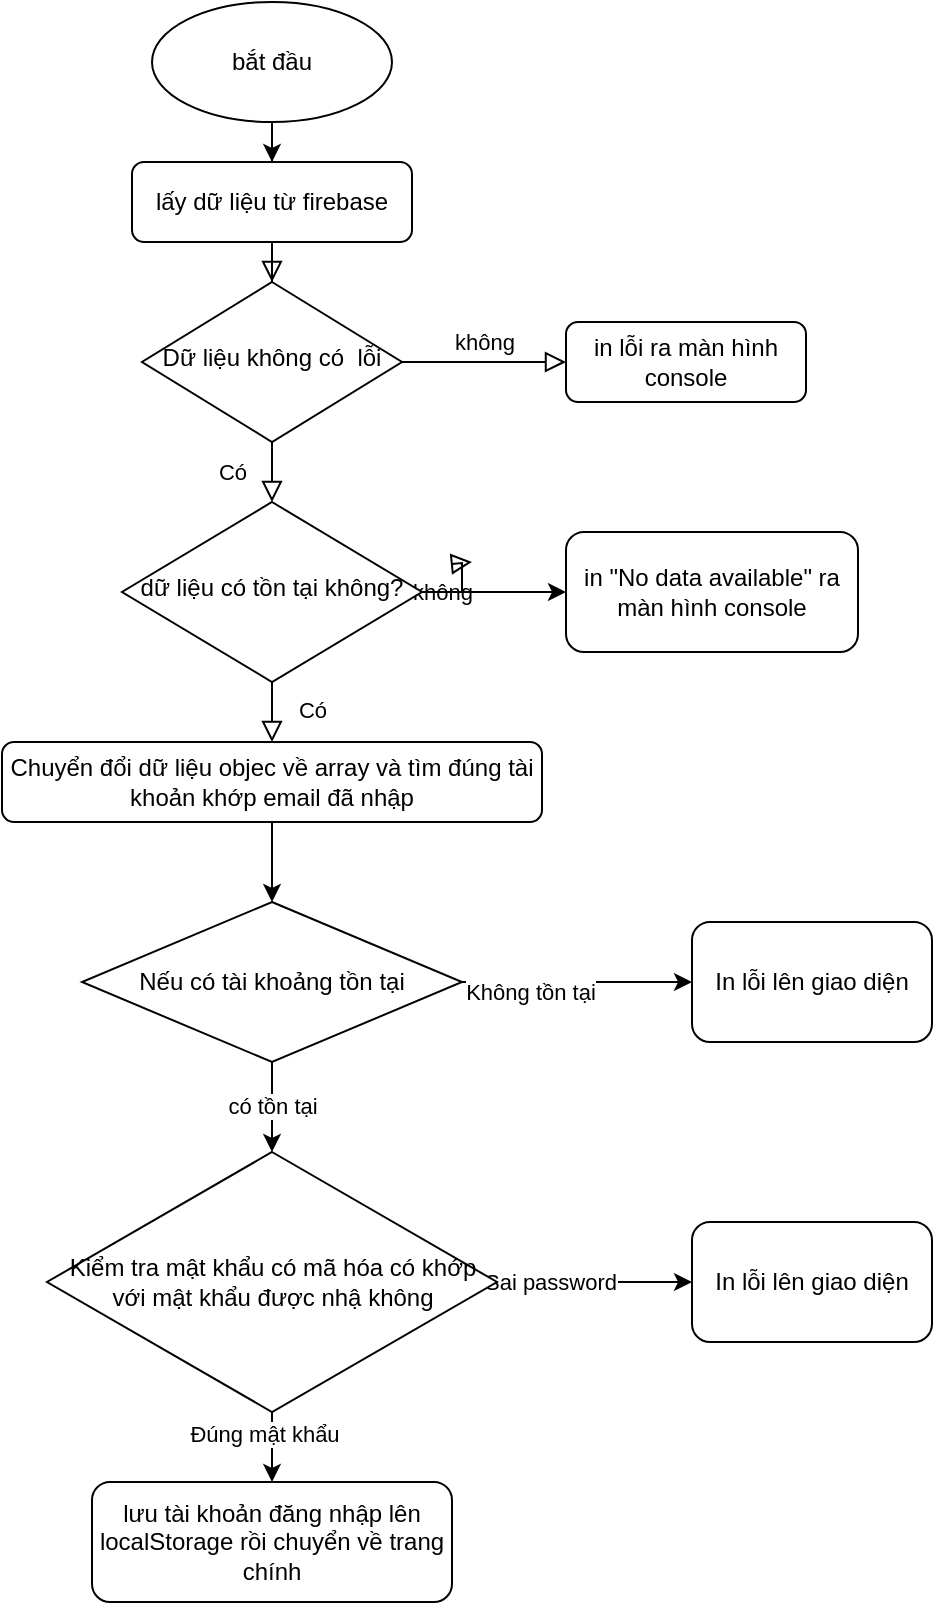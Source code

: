 <mxfile version="24.6.4" type="github">
  <diagram id="C5RBs43oDa-KdzZeNtuy" name="Page-1">
    <mxGraphModel dx="884" dy="983" grid="1" gridSize="10" guides="1" tooltips="1" connect="1" arrows="1" fold="1" page="1" pageScale="1" pageWidth="827" pageHeight="1169" math="0" shadow="0">
      <root>
        <mxCell id="WIyWlLk6GJQsqaUBKTNV-0" />
        <mxCell id="WIyWlLk6GJQsqaUBKTNV-1" parent="WIyWlLk6GJQsqaUBKTNV-0" />
        <mxCell id="WIyWlLk6GJQsqaUBKTNV-2" value="" style="rounded=0;html=1;jettySize=auto;orthogonalLoop=1;fontSize=11;endArrow=block;endFill=0;endSize=8;strokeWidth=1;shadow=0;labelBackgroundColor=none;edgeStyle=orthogonalEdgeStyle;" parent="WIyWlLk6GJQsqaUBKTNV-1" source="WIyWlLk6GJQsqaUBKTNV-3" target="WIyWlLk6GJQsqaUBKTNV-6" edge="1">
          <mxGeometry relative="1" as="geometry" />
        </mxCell>
        <mxCell id="WIyWlLk6GJQsqaUBKTNV-3" value="lấy dữ liệu từ firebase" style="rounded=1;whiteSpace=wrap;html=1;fontSize=12;glass=0;strokeWidth=1;shadow=0;" parent="WIyWlLk6GJQsqaUBKTNV-1" vertex="1">
          <mxGeometry x="150" y="130" width="140" height="40" as="geometry" />
        </mxCell>
        <mxCell id="WIyWlLk6GJQsqaUBKTNV-4" value="Có" style="rounded=0;html=1;jettySize=auto;orthogonalLoop=1;fontSize=11;endArrow=block;endFill=0;endSize=8;strokeWidth=1;shadow=0;labelBackgroundColor=none;edgeStyle=orthogonalEdgeStyle;" parent="WIyWlLk6GJQsqaUBKTNV-1" source="WIyWlLk6GJQsqaUBKTNV-6" target="WIyWlLk6GJQsqaUBKTNV-10" edge="1">
          <mxGeometry y="20" relative="1" as="geometry">
            <mxPoint as="offset" />
          </mxGeometry>
        </mxCell>
        <mxCell id="WIyWlLk6GJQsqaUBKTNV-5" value="không" style="edgeStyle=orthogonalEdgeStyle;rounded=0;html=1;jettySize=auto;orthogonalLoop=1;fontSize=11;endArrow=block;endFill=0;endSize=8;strokeWidth=1;shadow=0;labelBackgroundColor=none;" parent="WIyWlLk6GJQsqaUBKTNV-1" source="WIyWlLk6GJQsqaUBKTNV-6" target="WIyWlLk6GJQsqaUBKTNV-7" edge="1">
          <mxGeometry y="10" relative="1" as="geometry">
            <mxPoint as="offset" />
          </mxGeometry>
        </mxCell>
        <mxCell id="WIyWlLk6GJQsqaUBKTNV-6" value="Dữ liệu không có&amp;nbsp; lỗi" style="rhombus;whiteSpace=wrap;html=1;shadow=0;fontFamily=Helvetica;fontSize=12;align=center;strokeWidth=1;spacing=6;spacingTop=-4;" parent="WIyWlLk6GJQsqaUBKTNV-1" vertex="1">
          <mxGeometry x="155" y="190" width="130" height="80" as="geometry" />
        </mxCell>
        <mxCell id="WIyWlLk6GJQsqaUBKTNV-7" value="in lỗi ra màn hình console" style="rounded=1;whiteSpace=wrap;html=1;fontSize=12;glass=0;strokeWidth=1;shadow=0;" parent="WIyWlLk6GJQsqaUBKTNV-1" vertex="1">
          <mxGeometry x="367" y="210" width="120" height="40" as="geometry" />
        </mxCell>
        <mxCell id="WIyWlLk6GJQsqaUBKTNV-8" value="Có" style="rounded=0;html=1;jettySize=auto;orthogonalLoop=1;fontSize=11;endArrow=block;endFill=0;endSize=8;strokeWidth=1;shadow=0;labelBackgroundColor=none;edgeStyle=orthogonalEdgeStyle;" parent="WIyWlLk6GJQsqaUBKTNV-1" source="WIyWlLk6GJQsqaUBKTNV-10" target="WIyWlLk6GJQsqaUBKTNV-11" edge="1">
          <mxGeometry x="0.333" y="20" relative="1" as="geometry">
            <mxPoint as="offset" />
          </mxGeometry>
        </mxCell>
        <mxCell id="WIyWlLk6GJQsqaUBKTNV-9" value="không" style="edgeStyle=orthogonalEdgeStyle;rounded=0;html=1;jettySize=auto;orthogonalLoop=1;fontSize=11;endArrow=block;endFill=0;endSize=8;strokeWidth=1;shadow=0;labelBackgroundColor=none;" parent="WIyWlLk6GJQsqaUBKTNV-1" source="WIyWlLk6GJQsqaUBKTNV-10" edge="1">
          <mxGeometry y="10" relative="1" as="geometry">
            <mxPoint as="offset" />
            <mxPoint x="320" y="330" as="targetPoint" />
          </mxGeometry>
        </mxCell>
        <mxCell id="Z07DyPD64zbY8K0dD9q9-3" style="edgeStyle=orthogonalEdgeStyle;rounded=0;orthogonalLoop=1;jettySize=auto;html=1;" edge="1" parent="WIyWlLk6GJQsqaUBKTNV-1" source="WIyWlLk6GJQsqaUBKTNV-10" target="Z07DyPD64zbY8K0dD9q9-4">
          <mxGeometry relative="1" as="geometry">
            <mxPoint x="350" y="335" as="targetPoint" />
          </mxGeometry>
        </mxCell>
        <mxCell id="WIyWlLk6GJQsqaUBKTNV-10" value="dữ liệu có tồn tại không?" style="rhombus;whiteSpace=wrap;html=1;shadow=0;fontFamily=Helvetica;fontSize=12;align=center;strokeWidth=1;spacing=6;spacingTop=-4;" parent="WIyWlLk6GJQsqaUBKTNV-1" vertex="1">
          <mxGeometry x="145" y="300" width="150" height="90" as="geometry" />
        </mxCell>
        <mxCell id="Z07DyPD64zbY8K0dD9q9-6" value="" style="edgeStyle=orthogonalEdgeStyle;rounded=0;orthogonalLoop=1;jettySize=auto;html=1;" edge="1" parent="WIyWlLk6GJQsqaUBKTNV-1" source="WIyWlLk6GJQsqaUBKTNV-11" target="Z07DyPD64zbY8K0dD9q9-5">
          <mxGeometry relative="1" as="geometry" />
        </mxCell>
        <mxCell id="WIyWlLk6GJQsqaUBKTNV-11" value="Chuyển đổi dữ liệu objec về array và tìm đúng tài khoản khớp email đã nhập" style="rounded=1;whiteSpace=wrap;html=1;fontSize=12;glass=0;strokeWidth=1;shadow=0;" parent="WIyWlLk6GJQsqaUBKTNV-1" vertex="1">
          <mxGeometry x="85" y="420" width="270" height="40" as="geometry" />
        </mxCell>
        <mxCell id="Z07DyPD64zbY8K0dD9q9-1" value="" style="edgeStyle=orthogonalEdgeStyle;rounded=0;orthogonalLoop=1;jettySize=auto;html=1;" edge="1" parent="WIyWlLk6GJQsqaUBKTNV-1" source="Z07DyPD64zbY8K0dD9q9-0" target="WIyWlLk6GJQsqaUBKTNV-3">
          <mxGeometry relative="1" as="geometry" />
        </mxCell>
        <mxCell id="Z07DyPD64zbY8K0dD9q9-0" value="bắt đầu" style="ellipse;whiteSpace=wrap;html=1;strokeColor=#000000;" vertex="1" parent="WIyWlLk6GJQsqaUBKTNV-1">
          <mxGeometry x="160" y="50" width="120" height="60" as="geometry" />
        </mxCell>
        <mxCell id="Z07DyPD64zbY8K0dD9q9-4" value="in &quot;No data available&quot; ra màn hình console" style="rounded=1;whiteSpace=wrap;html=1;" vertex="1" parent="WIyWlLk6GJQsqaUBKTNV-1">
          <mxGeometry x="367" y="315" width="146" height="60" as="geometry" />
        </mxCell>
        <mxCell id="Z07DyPD64zbY8K0dD9q9-8" value="" style="edgeStyle=orthogonalEdgeStyle;rounded=0;orthogonalLoop=1;jettySize=auto;html=1;" edge="1" parent="WIyWlLk6GJQsqaUBKTNV-1" source="Z07DyPD64zbY8K0dD9q9-5" target="Z07DyPD64zbY8K0dD9q9-7">
          <mxGeometry relative="1" as="geometry" />
        </mxCell>
        <mxCell id="Z07DyPD64zbY8K0dD9q9-9" value="Không tồn tại" style="edgeLabel;html=1;align=center;verticalAlign=middle;resizable=0;points=[];" vertex="1" connectable="0" parent="Z07DyPD64zbY8K0dD9q9-8">
          <mxGeometry x="-0.409" y="-5" relative="1" as="geometry">
            <mxPoint as="offset" />
          </mxGeometry>
        </mxCell>
        <mxCell id="Z07DyPD64zbY8K0dD9q9-11" value="" style="edgeStyle=orthogonalEdgeStyle;rounded=0;orthogonalLoop=1;jettySize=auto;html=1;entryX=0.5;entryY=0;entryDx=0;entryDy=0;" edge="1" parent="WIyWlLk6GJQsqaUBKTNV-1" source="Z07DyPD64zbY8K0dD9q9-5" target="Z07DyPD64zbY8K0dD9q9-14">
          <mxGeometry relative="1" as="geometry">
            <mxPoint x="220" y="660" as="targetPoint" />
          </mxGeometry>
        </mxCell>
        <mxCell id="Z07DyPD64zbY8K0dD9q9-21" value="có tồn tại" style="edgeLabel;html=1;align=center;verticalAlign=middle;resizable=0;points=[];" vertex="1" connectable="0" parent="Z07DyPD64zbY8K0dD9q9-11">
          <mxGeometry x="-0.022" relative="1" as="geometry">
            <mxPoint as="offset" />
          </mxGeometry>
        </mxCell>
        <mxCell id="Z07DyPD64zbY8K0dD9q9-5" value="Nếu có tài khoảng tồn tại" style="rhombus;whiteSpace=wrap;html=1;" vertex="1" parent="WIyWlLk6GJQsqaUBKTNV-1">
          <mxGeometry x="125" y="500" width="190" height="80" as="geometry" />
        </mxCell>
        <mxCell id="Z07DyPD64zbY8K0dD9q9-7" value="In lỗi lên giao diện" style="rounded=1;whiteSpace=wrap;html=1;" vertex="1" parent="WIyWlLk6GJQsqaUBKTNV-1">
          <mxGeometry x="430" y="510" width="120" height="60" as="geometry" />
        </mxCell>
        <mxCell id="Z07DyPD64zbY8K0dD9q9-16" value="" style="edgeStyle=orthogonalEdgeStyle;rounded=0;orthogonalLoop=1;jettySize=auto;html=1;" edge="1" parent="WIyWlLk6GJQsqaUBKTNV-1" source="Z07DyPD64zbY8K0dD9q9-14" target="Z07DyPD64zbY8K0dD9q9-15">
          <mxGeometry relative="1" as="geometry" />
        </mxCell>
        <mxCell id="Z07DyPD64zbY8K0dD9q9-17" value="Sai password" style="edgeLabel;html=1;align=center;verticalAlign=middle;resizable=0;points=[];" vertex="1" connectable="0" parent="Z07DyPD64zbY8K0dD9q9-16">
          <mxGeometry x="-0.456" relative="1" as="geometry">
            <mxPoint as="offset" />
          </mxGeometry>
        </mxCell>
        <mxCell id="Z07DyPD64zbY8K0dD9q9-19" value="" style="edgeStyle=orthogonalEdgeStyle;rounded=0;orthogonalLoop=1;jettySize=auto;html=1;" edge="1" parent="WIyWlLk6GJQsqaUBKTNV-1" source="Z07DyPD64zbY8K0dD9q9-14" target="Z07DyPD64zbY8K0dD9q9-18">
          <mxGeometry relative="1" as="geometry" />
        </mxCell>
        <mxCell id="Z07DyPD64zbY8K0dD9q9-22" value="Đúng mật khẩu" style="edgeLabel;html=1;align=center;verticalAlign=middle;resizable=0;points=[];" vertex="1" connectable="0" parent="Z07DyPD64zbY8K0dD9q9-19">
          <mxGeometry x="-0.511" y="-4" relative="1" as="geometry">
            <mxPoint as="offset" />
          </mxGeometry>
        </mxCell>
        <mxCell id="Z07DyPD64zbY8K0dD9q9-14" value="Kiểm tra mật khẩu có mã hóa có khớp với mật khẩu được nhậ không" style="rhombus;whiteSpace=wrap;html=1;" vertex="1" parent="WIyWlLk6GJQsqaUBKTNV-1">
          <mxGeometry x="107.5" y="625" width="225" height="130" as="geometry" />
        </mxCell>
        <mxCell id="Z07DyPD64zbY8K0dD9q9-15" value="In lỗi lên giao diện" style="rounded=1;whiteSpace=wrap;html=1;" vertex="1" parent="WIyWlLk6GJQsqaUBKTNV-1">
          <mxGeometry x="430" y="660" width="120" height="60" as="geometry" />
        </mxCell>
        <mxCell id="Z07DyPD64zbY8K0dD9q9-18" value="lưu tài khoản đăng nhập lên localStorage rồi chuyển về trang chính" style="rounded=1;whiteSpace=wrap;html=1;" vertex="1" parent="WIyWlLk6GJQsqaUBKTNV-1">
          <mxGeometry x="130" y="790" width="180" height="60" as="geometry" />
        </mxCell>
      </root>
    </mxGraphModel>
  </diagram>
</mxfile>

